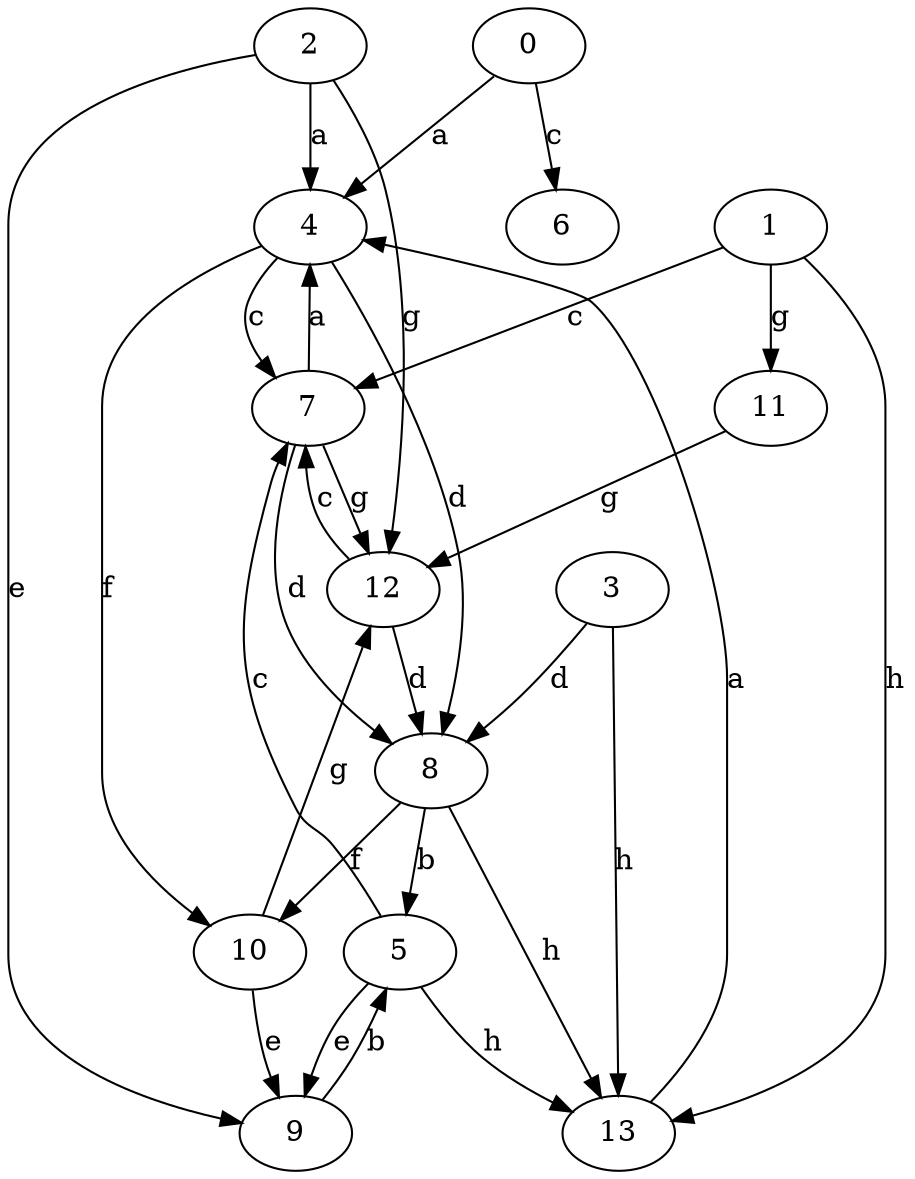 strict digraph  {
2;
3;
4;
5;
6;
7;
8;
9;
10;
11;
12;
0;
1;
13;
2 -> 4  [label=a];
2 -> 9  [label=e];
2 -> 12  [label=g];
3 -> 8  [label=d];
3 -> 13  [label=h];
4 -> 7  [label=c];
4 -> 8  [label=d];
4 -> 10  [label=f];
5 -> 7  [label=c];
5 -> 9  [label=e];
5 -> 13  [label=h];
7 -> 4  [label=a];
7 -> 8  [label=d];
7 -> 12  [label=g];
8 -> 5  [label=b];
8 -> 10  [label=f];
8 -> 13  [label=h];
9 -> 5  [label=b];
10 -> 9  [label=e];
10 -> 12  [label=g];
11 -> 12  [label=g];
12 -> 7  [label=c];
12 -> 8  [label=d];
0 -> 4  [label=a];
0 -> 6  [label=c];
1 -> 7  [label=c];
1 -> 11  [label=g];
1 -> 13  [label=h];
13 -> 4  [label=a];
}
